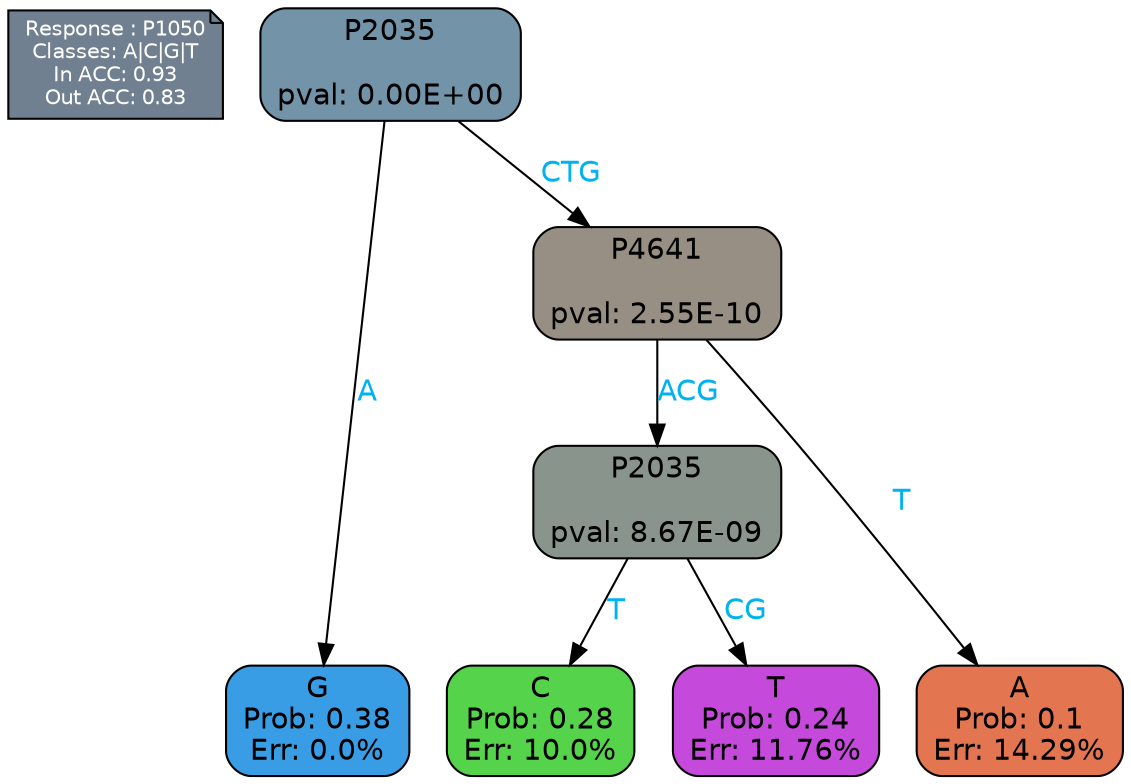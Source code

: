 digraph Tree {
node [shape=box, style="filled, rounded", color="black", fontname=helvetica] ;
graph [ranksep=equally, splines=polylines, bgcolor=transparent, dpi=600] ;
edge [fontname=helvetica] ;
LEGEND [label="Response : P1050
Classes: A|C|G|T
In ACC: 0.93
Out ACC: 0.83
",shape=note,align=left,style=filled,fillcolor="slategray",fontcolor="white",fontsize=10];1 [label="P2035

pval: 0.00E+00", fillcolor="#7394a8"] ;
2 [label="G
Prob: 0.38
Err: 0.0%", fillcolor="#399de5"] ;
3 [label="P4641

pval: 2.55E-10", fillcolor="#978f83"] ;
4 [label="P2035

pval: 8.67E-09", fillcolor="#88948c"] ;
5 [label="C
Prob: 0.28
Err: 10.0%", fillcolor="#55d34a"] ;
6 [label="T
Prob: 0.24
Err: 11.76%", fillcolor="#c549da"] ;
7 [label="A
Prob: 0.1
Err: 14.29%", fillcolor="#e37651"] ;
1 -> 2 [label="A",fontcolor=deepskyblue2] ;
1 -> 3 [label="CTG",fontcolor=deepskyblue2] ;
3 -> 4 [label="ACG",fontcolor=deepskyblue2] ;
3 -> 7 [label="T",fontcolor=deepskyblue2] ;
4 -> 5 [label="T",fontcolor=deepskyblue2] ;
4 -> 6 [label="CG",fontcolor=deepskyblue2] ;
{rank = same; 2;5;6;7;}{rank = same; LEGEND;1;}}